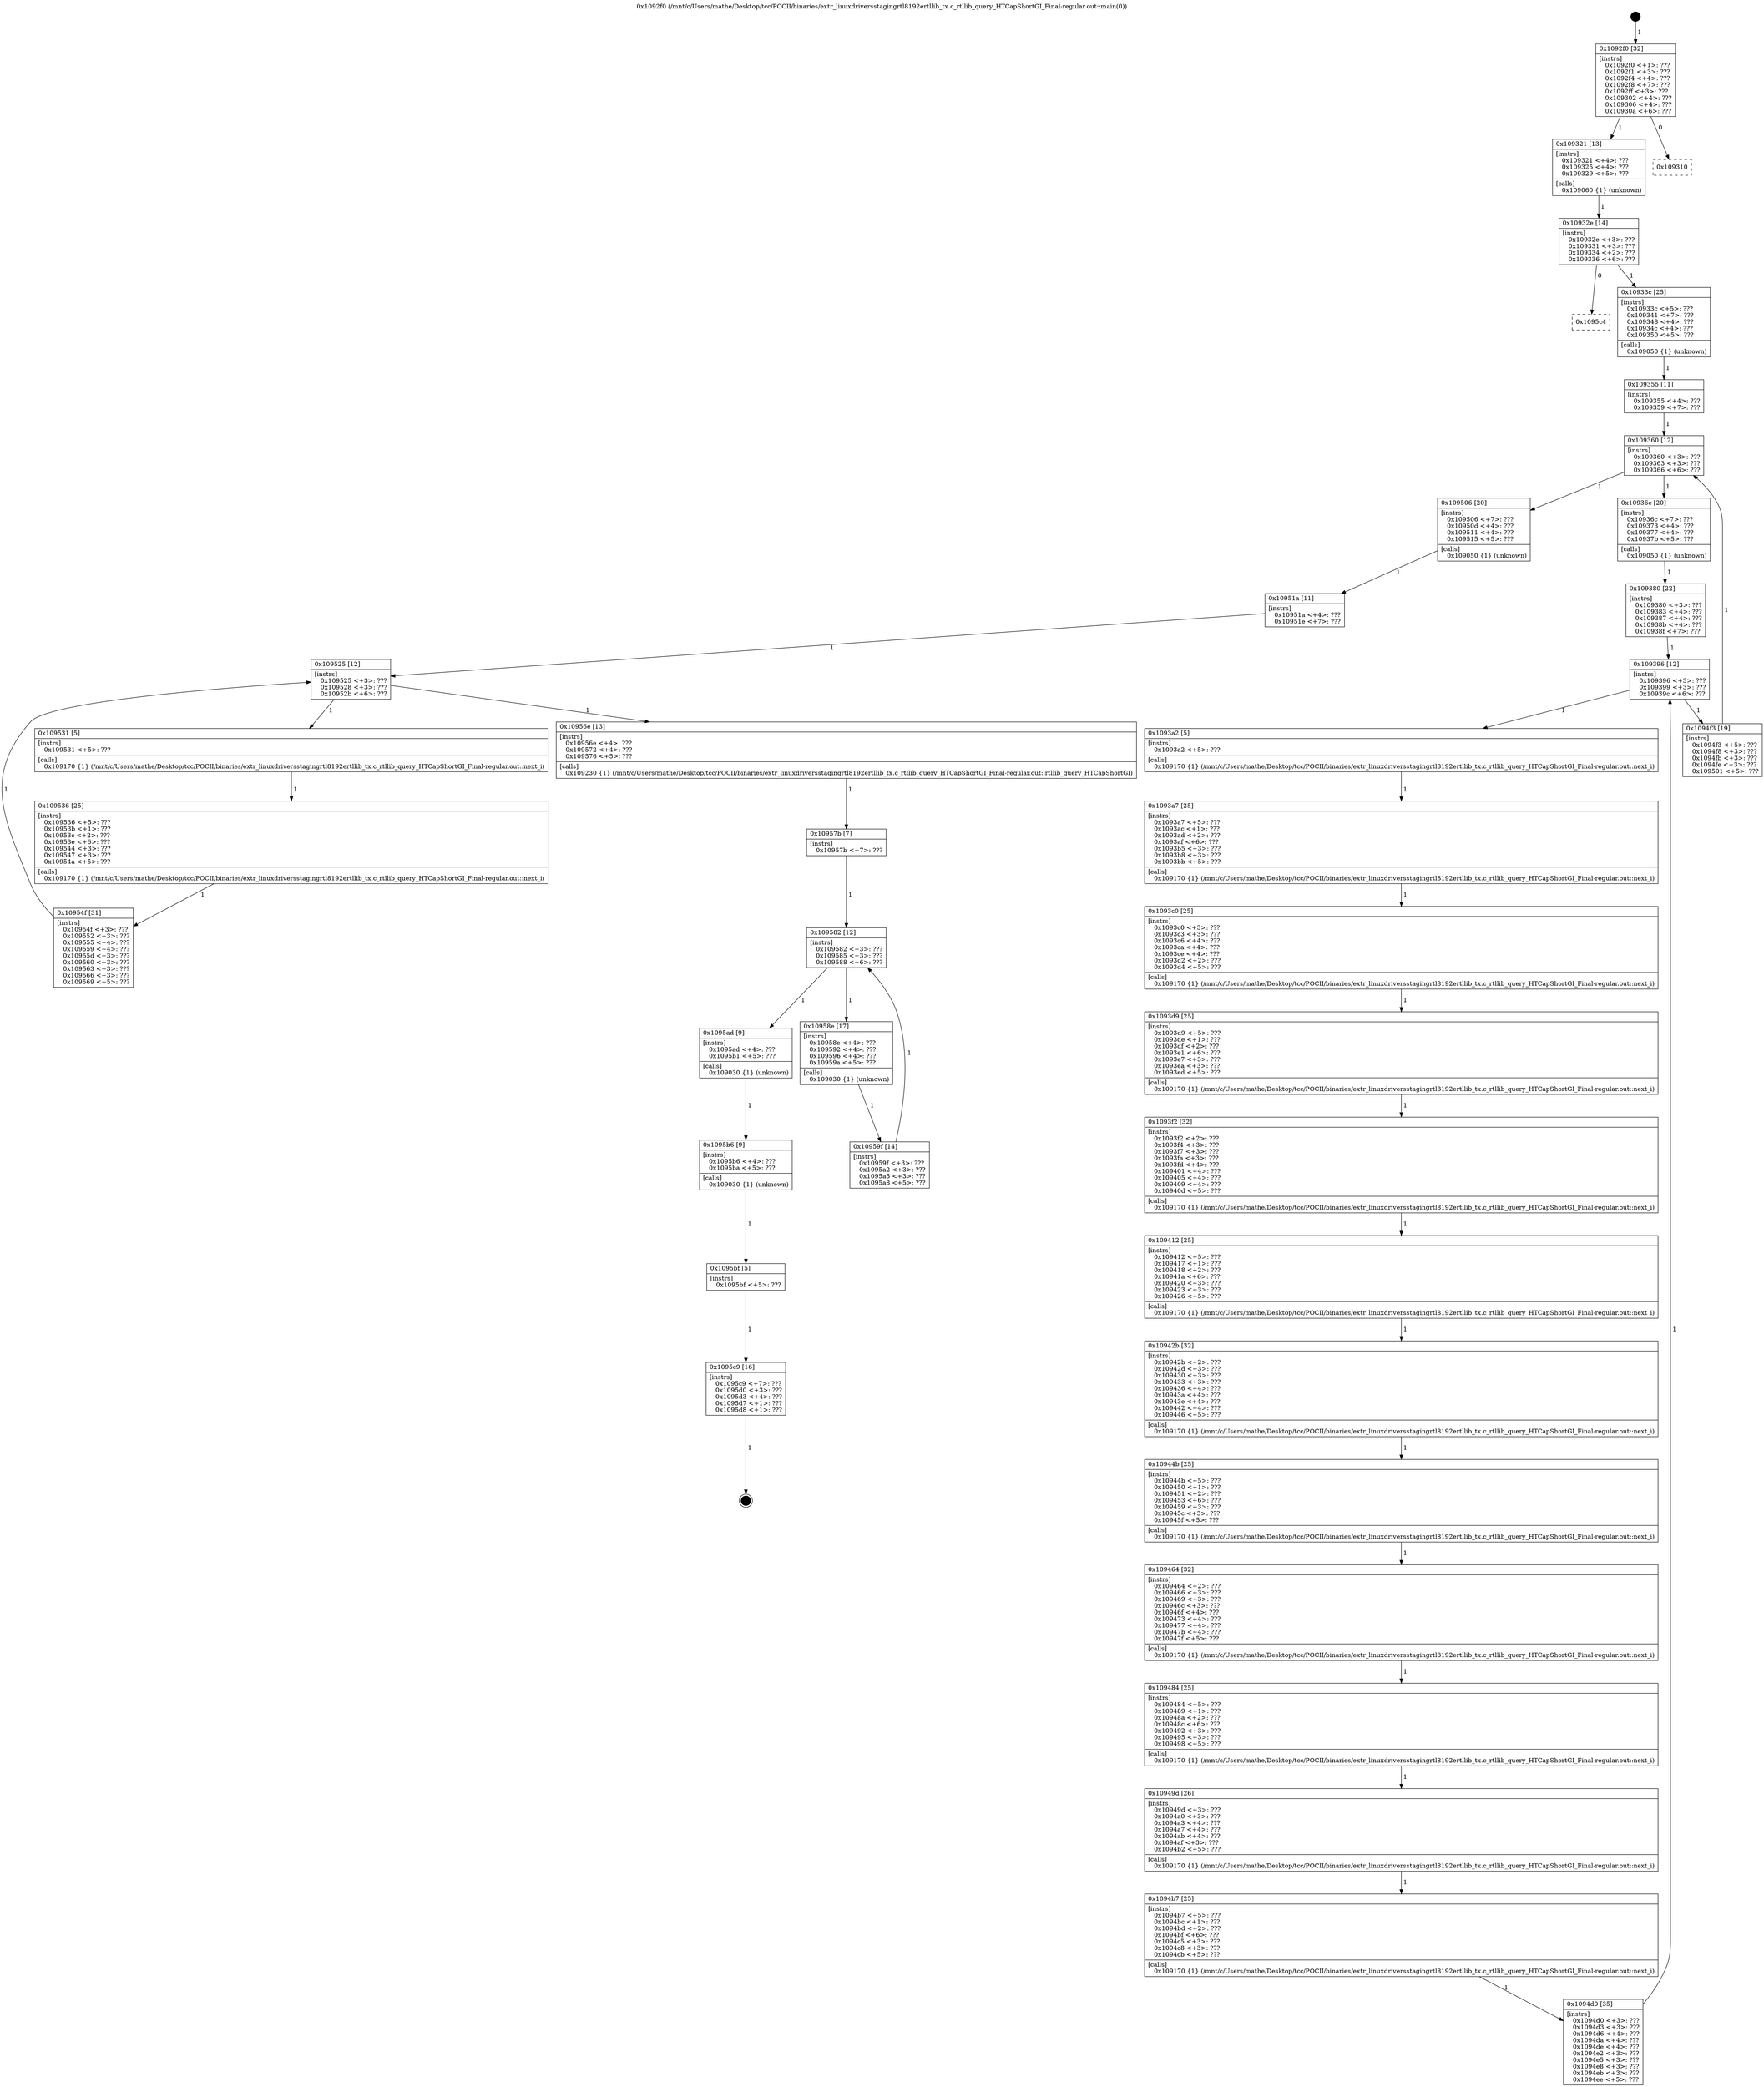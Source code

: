 digraph "0x1092f0" {
  label = "0x1092f0 (/mnt/c/Users/mathe/Desktop/tcc/POCII/binaries/extr_linuxdriversstagingrtl8192ertllib_tx.c_rtllib_query_HTCapShortGI_Final-regular.out::main(0))"
  labelloc = "t"
  node[shape=record]

  Entry [label="",width=0.3,height=0.3,shape=circle,fillcolor=black,style=filled]
  "0x1092f0" [label="{
     0x1092f0 [32]\l
     | [instrs]\l
     &nbsp;&nbsp;0x1092f0 \<+1\>: ???\l
     &nbsp;&nbsp;0x1092f1 \<+3\>: ???\l
     &nbsp;&nbsp;0x1092f4 \<+4\>: ???\l
     &nbsp;&nbsp;0x1092f8 \<+7\>: ???\l
     &nbsp;&nbsp;0x1092ff \<+3\>: ???\l
     &nbsp;&nbsp;0x109302 \<+4\>: ???\l
     &nbsp;&nbsp;0x109306 \<+4\>: ???\l
     &nbsp;&nbsp;0x10930a \<+6\>: ???\l
  }"]
  "0x109321" [label="{
     0x109321 [13]\l
     | [instrs]\l
     &nbsp;&nbsp;0x109321 \<+4\>: ???\l
     &nbsp;&nbsp;0x109325 \<+4\>: ???\l
     &nbsp;&nbsp;0x109329 \<+5\>: ???\l
     | [calls]\l
     &nbsp;&nbsp;0x109060 \{1\} (unknown)\l
  }"]
  "0x109310" [label="{
     0x109310\l
  }", style=dashed]
  "0x10932e" [label="{
     0x10932e [14]\l
     | [instrs]\l
     &nbsp;&nbsp;0x10932e \<+3\>: ???\l
     &nbsp;&nbsp;0x109331 \<+3\>: ???\l
     &nbsp;&nbsp;0x109334 \<+2\>: ???\l
     &nbsp;&nbsp;0x109336 \<+6\>: ???\l
  }"]
  "0x1095c4" [label="{
     0x1095c4\l
  }", style=dashed]
  "0x10933c" [label="{
     0x10933c [25]\l
     | [instrs]\l
     &nbsp;&nbsp;0x10933c \<+5\>: ???\l
     &nbsp;&nbsp;0x109341 \<+7\>: ???\l
     &nbsp;&nbsp;0x109348 \<+4\>: ???\l
     &nbsp;&nbsp;0x10934c \<+4\>: ???\l
     &nbsp;&nbsp;0x109350 \<+5\>: ???\l
     | [calls]\l
     &nbsp;&nbsp;0x109050 \{1\} (unknown)\l
  }"]
  Exit [label="",width=0.3,height=0.3,shape=circle,fillcolor=black,style=filled,peripheries=2]
  "0x109360" [label="{
     0x109360 [12]\l
     | [instrs]\l
     &nbsp;&nbsp;0x109360 \<+3\>: ???\l
     &nbsp;&nbsp;0x109363 \<+3\>: ???\l
     &nbsp;&nbsp;0x109366 \<+6\>: ???\l
  }"]
  "0x109506" [label="{
     0x109506 [20]\l
     | [instrs]\l
     &nbsp;&nbsp;0x109506 \<+7\>: ???\l
     &nbsp;&nbsp;0x10950d \<+4\>: ???\l
     &nbsp;&nbsp;0x109511 \<+4\>: ???\l
     &nbsp;&nbsp;0x109515 \<+5\>: ???\l
     | [calls]\l
     &nbsp;&nbsp;0x109050 \{1\} (unknown)\l
  }"]
  "0x10936c" [label="{
     0x10936c [20]\l
     | [instrs]\l
     &nbsp;&nbsp;0x10936c \<+7\>: ???\l
     &nbsp;&nbsp;0x109373 \<+4\>: ???\l
     &nbsp;&nbsp;0x109377 \<+4\>: ???\l
     &nbsp;&nbsp;0x10937b \<+5\>: ???\l
     | [calls]\l
     &nbsp;&nbsp;0x109050 \{1\} (unknown)\l
  }"]
  "0x109396" [label="{
     0x109396 [12]\l
     | [instrs]\l
     &nbsp;&nbsp;0x109396 \<+3\>: ???\l
     &nbsp;&nbsp;0x109399 \<+3\>: ???\l
     &nbsp;&nbsp;0x10939c \<+6\>: ???\l
  }"]
  "0x1094f3" [label="{
     0x1094f3 [19]\l
     | [instrs]\l
     &nbsp;&nbsp;0x1094f3 \<+5\>: ???\l
     &nbsp;&nbsp;0x1094f8 \<+3\>: ???\l
     &nbsp;&nbsp;0x1094fb \<+3\>: ???\l
     &nbsp;&nbsp;0x1094fe \<+3\>: ???\l
     &nbsp;&nbsp;0x109501 \<+5\>: ???\l
  }"]
  "0x1093a2" [label="{
     0x1093a2 [5]\l
     | [instrs]\l
     &nbsp;&nbsp;0x1093a2 \<+5\>: ???\l
     | [calls]\l
     &nbsp;&nbsp;0x109170 \{1\} (/mnt/c/Users/mathe/Desktop/tcc/POCII/binaries/extr_linuxdriversstagingrtl8192ertllib_tx.c_rtllib_query_HTCapShortGI_Final-regular.out::next_i)\l
  }"]
  "0x1093a7" [label="{
     0x1093a7 [25]\l
     | [instrs]\l
     &nbsp;&nbsp;0x1093a7 \<+5\>: ???\l
     &nbsp;&nbsp;0x1093ac \<+1\>: ???\l
     &nbsp;&nbsp;0x1093ad \<+2\>: ???\l
     &nbsp;&nbsp;0x1093af \<+6\>: ???\l
     &nbsp;&nbsp;0x1093b5 \<+3\>: ???\l
     &nbsp;&nbsp;0x1093b8 \<+3\>: ???\l
     &nbsp;&nbsp;0x1093bb \<+5\>: ???\l
     | [calls]\l
     &nbsp;&nbsp;0x109170 \{1\} (/mnt/c/Users/mathe/Desktop/tcc/POCII/binaries/extr_linuxdriversstagingrtl8192ertllib_tx.c_rtllib_query_HTCapShortGI_Final-regular.out::next_i)\l
  }"]
  "0x1093c0" [label="{
     0x1093c0 [25]\l
     | [instrs]\l
     &nbsp;&nbsp;0x1093c0 \<+3\>: ???\l
     &nbsp;&nbsp;0x1093c3 \<+3\>: ???\l
     &nbsp;&nbsp;0x1093c6 \<+4\>: ???\l
     &nbsp;&nbsp;0x1093ca \<+4\>: ???\l
     &nbsp;&nbsp;0x1093ce \<+4\>: ???\l
     &nbsp;&nbsp;0x1093d2 \<+2\>: ???\l
     &nbsp;&nbsp;0x1093d4 \<+5\>: ???\l
     | [calls]\l
     &nbsp;&nbsp;0x109170 \{1\} (/mnt/c/Users/mathe/Desktop/tcc/POCII/binaries/extr_linuxdriversstagingrtl8192ertllib_tx.c_rtllib_query_HTCapShortGI_Final-regular.out::next_i)\l
  }"]
  "0x1093d9" [label="{
     0x1093d9 [25]\l
     | [instrs]\l
     &nbsp;&nbsp;0x1093d9 \<+5\>: ???\l
     &nbsp;&nbsp;0x1093de \<+1\>: ???\l
     &nbsp;&nbsp;0x1093df \<+2\>: ???\l
     &nbsp;&nbsp;0x1093e1 \<+6\>: ???\l
     &nbsp;&nbsp;0x1093e7 \<+3\>: ???\l
     &nbsp;&nbsp;0x1093ea \<+3\>: ???\l
     &nbsp;&nbsp;0x1093ed \<+5\>: ???\l
     | [calls]\l
     &nbsp;&nbsp;0x109170 \{1\} (/mnt/c/Users/mathe/Desktop/tcc/POCII/binaries/extr_linuxdriversstagingrtl8192ertllib_tx.c_rtllib_query_HTCapShortGI_Final-regular.out::next_i)\l
  }"]
  "0x1093f2" [label="{
     0x1093f2 [32]\l
     | [instrs]\l
     &nbsp;&nbsp;0x1093f2 \<+2\>: ???\l
     &nbsp;&nbsp;0x1093f4 \<+3\>: ???\l
     &nbsp;&nbsp;0x1093f7 \<+3\>: ???\l
     &nbsp;&nbsp;0x1093fa \<+3\>: ???\l
     &nbsp;&nbsp;0x1093fd \<+4\>: ???\l
     &nbsp;&nbsp;0x109401 \<+4\>: ???\l
     &nbsp;&nbsp;0x109405 \<+4\>: ???\l
     &nbsp;&nbsp;0x109409 \<+4\>: ???\l
     &nbsp;&nbsp;0x10940d \<+5\>: ???\l
     | [calls]\l
     &nbsp;&nbsp;0x109170 \{1\} (/mnt/c/Users/mathe/Desktop/tcc/POCII/binaries/extr_linuxdriversstagingrtl8192ertllib_tx.c_rtllib_query_HTCapShortGI_Final-regular.out::next_i)\l
  }"]
  "0x109412" [label="{
     0x109412 [25]\l
     | [instrs]\l
     &nbsp;&nbsp;0x109412 \<+5\>: ???\l
     &nbsp;&nbsp;0x109417 \<+1\>: ???\l
     &nbsp;&nbsp;0x109418 \<+2\>: ???\l
     &nbsp;&nbsp;0x10941a \<+6\>: ???\l
     &nbsp;&nbsp;0x109420 \<+3\>: ???\l
     &nbsp;&nbsp;0x109423 \<+3\>: ???\l
     &nbsp;&nbsp;0x109426 \<+5\>: ???\l
     | [calls]\l
     &nbsp;&nbsp;0x109170 \{1\} (/mnt/c/Users/mathe/Desktop/tcc/POCII/binaries/extr_linuxdriversstagingrtl8192ertllib_tx.c_rtllib_query_HTCapShortGI_Final-regular.out::next_i)\l
  }"]
  "0x10942b" [label="{
     0x10942b [32]\l
     | [instrs]\l
     &nbsp;&nbsp;0x10942b \<+2\>: ???\l
     &nbsp;&nbsp;0x10942d \<+3\>: ???\l
     &nbsp;&nbsp;0x109430 \<+3\>: ???\l
     &nbsp;&nbsp;0x109433 \<+3\>: ???\l
     &nbsp;&nbsp;0x109436 \<+4\>: ???\l
     &nbsp;&nbsp;0x10943a \<+4\>: ???\l
     &nbsp;&nbsp;0x10943e \<+4\>: ???\l
     &nbsp;&nbsp;0x109442 \<+4\>: ???\l
     &nbsp;&nbsp;0x109446 \<+5\>: ???\l
     | [calls]\l
     &nbsp;&nbsp;0x109170 \{1\} (/mnt/c/Users/mathe/Desktop/tcc/POCII/binaries/extr_linuxdriversstagingrtl8192ertllib_tx.c_rtllib_query_HTCapShortGI_Final-regular.out::next_i)\l
  }"]
  "0x10944b" [label="{
     0x10944b [25]\l
     | [instrs]\l
     &nbsp;&nbsp;0x10944b \<+5\>: ???\l
     &nbsp;&nbsp;0x109450 \<+1\>: ???\l
     &nbsp;&nbsp;0x109451 \<+2\>: ???\l
     &nbsp;&nbsp;0x109453 \<+6\>: ???\l
     &nbsp;&nbsp;0x109459 \<+3\>: ???\l
     &nbsp;&nbsp;0x10945c \<+3\>: ???\l
     &nbsp;&nbsp;0x10945f \<+5\>: ???\l
     | [calls]\l
     &nbsp;&nbsp;0x109170 \{1\} (/mnt/c/Users/mathe/Desktop/tcc/POCII/binaries/extr_linuxdriversstagingrtl8192ertllib_tx.c_rtllib_query_HTCapShortGI_Final-regular.out::next_i)\l
  }"]
  "0x109464" [label="{
     0x109464 [32]\l
     | [instrs]\l
     &nbsp;&nbsp;0x109464 \<+2\>: ???\l
     &nbsp;&nbsp;0x109466 \<+3\>: ???\l
     &nbsp;&nbsp;0x109469 \<+3\>: ???\l
     &nbsp;&nbsp;0x10946c \<+3\>: ???\l
     &nbsp;&nbsp;0x10946f \<+4\>: ???\l
     &nbsp;&nbsp;0x109473 \<+4\>: ???\l
     &nbsp;&nbsp;0x109477 \<+4\>: ???\l
     &nbsp;&nbsp;0x10947b \<+4\>: ???\l
     &nbsp;&nbsp;0x10947f \<+5\>: ???\l
     | [calls]\l
     &nbsp;&nbsp;0x109170 \{1\} (/mnt/c/Users/mathe/Desktop/tcc/POCII/binaries/extr_linuxdriversstagingrtl8192ertllib_tx.c_rtllib_query_HTCapShortGI_Final-regular.out::next_i)\l
  }"]
  "0x109484" [label="{
     0x109484 [25]\l
     | [instrs]\l
     &nbsp;&nbsp;0x109484 \<+5\>: ???\l
     &nbsp;&nbsp;0x109489 \<+1\>: ???\l
     &nbsp;&nbsp;0x10948a \<+2\>: ???\l
     &nbsp;&nbsp;0x10948c \<+6\>: ???\l
     &nbsp;&nbsp;0x109492 \<+3\>: ???\l
     &nbsp;&nbsp;0x109495 \<+3\>: ???\l
     &nbsp;&nbsp;0x109498 \<+5\>: ???\l
     | [calls]\l
     &nbsp;&nbsp;0x109170 \{1\} (/mnt/c/Users/mathe/Desktop/tcc/POCII/binaries/extr_linuxdriversstagingrtl8192ertllib_tx.c_rtllib_query_HTCapShortGI_Final-regular.out::next_i)\l
  }"]
  "0x10949d" [label="{
     0x10949d [26]\l
     | [instrs]\l
     &nbsp;&nbsp;0x10949d \<+3\>: ???\l
     &nbsp;&nbsp;0x1094a0 \<+3\>: ???\l
     &nbsp;&nbsp;0x1094a3 \<+4\>: ???\l
     &nbsp;&nbsp;0x1094a7 \<+4\>: ???\l
     &nbsp;&nbsp;0x1094ab \<+4\>: ???\l
     &nbsp;&nbsp;0x1094af \<+3\>: ???\l
     &nbsp;&nbsp;0x1094b2 \<+5\>: ???\l
     | [calls]\l
     &nbsp;&nbsp;0x109170 \{1\} (/mnt/c/Users/mathe/Desktop/tcc/POCII/binaries/extr_linuxdriversstagingrtl8192ertllib_tx.c_rtllib_query_HTCapShortGI_Final-regular.out::next_i)\l
  }"]
  "0x1094b7" [label="{
     0x1094b7 [25]\l
     | [instrs]\l
     &nbsp;&nbsp;0x1094b7 \<+5\>: ???\l
     &nbsp;&nbsp;0x1094bc \<+1\>: ???\l
     &nbsp;&nbsp;0x1094bd \<+2\>: ???\l
     &nbsp;&nbsp;0x1094bf \<+6\>: ???\l
     &nbsp;&nbsp;0x1094c5 \<+3\>: ???\l
     &nbsp;&nbsp;0x1094c8 \<+3\>: ???\l
     &nbsp;&nbsp;0x1094cb \<+5\>: ???\l
     | [calls]\l
     &nbsp;&nbsp;0x109170 \{1\} (/mnt/c/Users/mathe/Desktop/tcc/POCII/binaries/extr_linuxdriversstagingrtl8192ertllib_tx.c_rtllib_query_HTCapShortGI_Final-regular.out::next_i)\l
  }"]
  "0x1094d0" [label="{
     0x1094d0 [35]\l
     | [instrs]\l
     &nbsp;&nbsp;0x1094d0 \<+3\>: ???\l
     &nbsp;&nbsp;0x1094d3 \<+3\>: ???\l
     &nbsp;&nbsp;0x1094d6 \<+4\>: ???\l
     &nbsp;&nbsp;0x1094da \<+4\>: ???\l
     &nbsp;&nbsp;0x1094de \<+4\>: ???\l
     &nbsp;&nbsp;0x1094e2 \<+3\>: ???\l
     &nbsp;&nbsp;0x1094e5 \<+3\>: ???\l
     &nbsp;&nbsp;0x1094e8 \<+3\>: ???\l
     &nbsp;&nbsp;0x1094eb \<+3\>: ???\l
     &nbsp;&nbsp;0x1094ee \<+5\>: ???\l
  }"]
  "0x109380" [label="{
     0x109380 [22]\l
     | [instrs]\l
     &nbsp;&nbsp;0x109380 \<+3\>: ???\l
     &nbsp;&nbsp;0x109383 \<+4\>: ???\l
     &nbsp;&nbsp;0x109387 \<+4\>: ???\l
     &nbsp;&nbsp;0x10938b \<+4\>: ???\l
     &nbsp;&nbsp;0x10938f \<+7\>: ???\l
  }"]
  "0x1095c9" [label="{
     0x1095c9 [16]\l
     | [instrs]\l
     &nbsp;&nbsp;0x1095c9 \<+7\>: ???\l
     &nbsp;&nbsp;0x1095d0 \<+3\>: ???\l
     &nbsp;&nbsp;0x1095d3 \<+4\>: ???\l
     &nbsp;&nbsp;0x1095d7 \<+1\>: ???\l
     &nbsp;&nbsp;0x1095d8 \<+1\>: ???\l
  }"]
  "0x109355" [label="{
     0x109355 [11]\l
     | [instrs]\l
     &nbsp;&nbsp;0x109355 \<+4\>: ???\l
     &nbsp;&nbsp;0x109359 \<+7\>: ???\l
  }"]
  "0x109525" [label="{
     0x109525 [12]\l
     | [instrs]\l
     &nbsp;&nbsp;0x109525 \<+3\>: ???\l
     &nbsp;&nbsp;0x109528 \<+3\>: ???\l
     &nbsp;&nbsp;0x10952b \<+6\>: ???\l
  }"]
  "0x10956e" [label="{
     0x10956e [13]\l
     | [instrs]\l
     &nbsp;&nbsp;0x10956e \<+4\>: ???\l
     &nbsp;&nbsp;0x109572 \<+4\>: ???\l
     &nbsp;&nbsp;0x109576 \<+5\>: ???\l
     | [calls]\l
     &nbsp;&nbsp;0x109230 \{1\} (/mnt/c/Users/mathe/Desktop/tcc/POCII/binaries/extr_linuxdriversstagingrtl8192ertllib_tx.c_rtllib_query_HTCapShortGI_Final-regular.out::rtllib_query_HTCapShortGI)\l
  }"]
  "0x109531" [label="{
     0x109531 [5]\l
     | [instrs]\l
     &nbsp;&nbsp;0x109531 \<+5\>: ???\l
     | [calls]\l
     &nbsp;&nbsp;0x109170 \{1\} (/mnt/c/Users/mathe/Desktop/tcc/POCII/binaries/extr_linuxdriversstagingrtl8192ertllib_tx.c_rtllib_query_HTCapShortGI_Final-regular.out::next_i)\l
  }"]
  "0x109536" [label="{
     0x109536 [25]\l
     | [instrs]\l
     &nbsp;&nbsp;0x109536 \<+5\>: ???\l
     &nbsp;&nbsp;0x10953b \<+1\>: ???\l
     &nbsp;&nbsp;0x10953c \<+2\>: ???\l
     &nbsp;&nbsp;0x10953e \<+6\>: ???\l
     &nbsp;&nbsp;0x109544 \<+3\>: ???\l
     &nbsp;&nbsp;0x109547 \<+3\>: ???\l
     &nbsp;&nbsp;0x10954a \<+5\>: ???\l
     | [calls]\l
     &nbsp;&nbsp;0x109170 \{1\} (/mnt/c/Users/mathe/Desktop/tcc/POCII/binaries/extr_linuxdriversstagingrtl8192ertllib_tx.c_rtllib_query_HTCapShortGI_Final-regular.out::next_i)\l
  }"]
  "0x10954f" [label="{
     0x10954f [31]\l
     | [instrs]\l
     &nbsp;&nbsp;0x10954f \<+3\>: ???\l
     &nbsp;&nbsp;0x109552 \<+3\>: ???\l
     &nbsp;&nbsp;0x109555 \<+4\>: ???\l
     &nbsp;&nbsp;0x109559 \<+4\>: ???\l
     &nbsp;&nbsp;0x10955d \<+3\>: ???\l
     &nbsp;&nbsp;0x109560 \<+3\>: ???\l
     &nbsp;&nbsp;0x109563 \<+3\>: ???\l
     &nbsp;&nbsp;0x109566 \<+3\>: ???\l
     &nbsp;&nbsp;0x109569 \<+5\>: ???\l
  }"]
  "0x10951a" [label="{
     0x10951a [11]\l
     | [instrs]\l
     &nbsp;&nbsp;0x10951a \<+4\>: ???\l
     &nbsp;&nbsp;0x10951e \<+7\>: ???\l
  }"]
  "0x109582" [label="{
     0x109582 [12]\l
     | [instrs]\l
     &nbsp;&nbsp;0x109582 \<+3\>: ???\l
     &nbsp;&nbsp;0x109585 \<+3\>: ???\l
     &nbsp;&nbsp;0x109588 \<+6\>: ???\l
  }"]
  "0x1095ad" [label="{
     0x1095ad [9]\l
     | [instrs]\l
     &nbsp;&nbsp;0x1095ad \<+4\>: ???\l
     &nbsp;&nbsp;0x1095b1 \<+5\>: ???\l
     | [calls]\l
     &nbsp;&nbsp;0x109030 \{1\} (unknown)\l
  }"]
  "0x10958e" [label="{
     0x10958e [17]\l
     | [instrs]\l
     &nbsp;&nbsp;0x10958e \<+4\>: ???\l
     &nbsp;&nbsp;0x109592 \<+4\>: ???\l
     &nbsp;&nbsp;0x109596 \<+4\>: ???\l
     &nbsp;&nbsp;0x10959a \<+5\>: ???\l
     | [calls]\l
     &nbsp;&nbsp;0x109030 \{1\} (unknown)\l
  }"]
  "0x10959f" [label="{
     0x10959f [14]\l
     | [instrs]\l
     &nbsp;&nbsp;0x10959f \<+3\>: ???\l
     &nbsp;&nbsp;0x1095a2 \<+3\>: ???\l
     &nbsp;&nbsp;0x1095a5 \<+3\>: ???\l
     &nbsp;&nbsp;0x1095a8 \<+5\>: ???\l
  }"]
  "0x10957b" [label="{
     0x10957b [7]\l
     | [instrs]\l
     &nbsp;&nbsp;0x10957b \<+7\>: ???\l
  }"]
  "0x1095b6" [label="{
     0x1095b6 [9]\l
     | [instrs]\l
     &nbsp;&nbsp;0x1095b6 \<+4\>: ???\l
     &nbsp;&nbsp;0x1095ba \<+5\>: ???\l
     | [calls]\l
     &nbsp;&nbsp;0x109030 \{1\} (unknown)\l
  }"]
  "0x1095bf" [label="{
     0x1095bf [5]\l
     | [instrs]\l
     &nbsp;&nbsp;0x1095bf \<+5\>: ???\l
  }"]
  Entry -> "0x1092f0" [label=" 1"]
  "0x1092f0" -> "0x109321" [label=" 1"]
  "0x1092f0" -> "0x109310" [label=" 0"]
  "0x109321" -> "0x10932e" [label=" 1"]
  "0x10932e" -> "0x1095c4" [label=" 0"]
  "0x10932e" -> "0x10933c" [label=" 1"]
  "0x1095c9" -> Exit [label=" 1"]
  "0x10933c" -> "0x109355" [label=" 1"]
  "0x109360" -> "0x109506" [label=" 1"]
  "0x109360" -> "0x10936c" [label=" 1"]
  "0x10936c" -> "0x109380" [label=" 1"]
  "0x109396" -> "0x1094f3" [label=" 1"]
  "0x109396" -> "0x1093a2" [label=" 1"]
  "0x1093a2" -> "0x1093a7" [label=" 1"]
  "0x1093a7" -> "0x1093c0" [label=" 1"]
  "0x1093c0" -> "0x1093d9" [label=" 1"]
  "0x1093d9" -> "0x1093f2" [label=" 1"]
  "0x1093f2" -> "0x109412" [label=" 1"]
  "0x109412" -> "0x10942b" [label=" 1"]
  "0x10942b" -> "0x10944b" [label=" 1"]
  "0x10944b" -> "0x109464" [label=" 1"]
  "0x109464" -> "0x109484" [label=" 1"]
  "0x109484" -> "0x10949d" [label=" 1"]
  "0x10949d" -> "0x1094b7" [label=" 1"]
  "0x1094b7" -> "0x1094d0" [label=" 1"]
  "0x109380" -> "0x109396" [label=" 1"]
  "0x1094d0" -> "0x109396" [label=" 1"]
  "0x1095bf" -> "0x1095c9" [label=" 1"]
  "0x109355" -> "0x109360" [label=" 1"]
  "0x1094f3" -> "0x109360" [label=" 1"]
  "0x109506" -> "0x10951a" [label=" 1"]
  "0x109525" -> "0x10956e" [label=" 1"]
  "0x109525" -> "0x109531" [label=" 1"]
  "0x109531" -> "0x109536" [label=" 1"]
  "0x109536" -> "0x10954f" [label=" 1"]
  "0x10951a" -> "0x109525" [label=" 1"]
  "0x10954f" -> "0x109525" [label=" 1"]
  "0x10956e" -> "0x10957b" [label=" 1"]
  "0x109582" -> "0x1095ad" [label=" 1"]
  "0x109582" -> "0x10958e" [label=" 1"]
  "0x10958e" -> "0x10959f" [label=" 1"]
  "0x10957b" -> "0x109582" [label=" 1"]
  "0x10959f" -> "0x109582" [label=" 1"]
  "0x1095ad" -> "0x1095b6" [label=" 1"]
  "0x1095b6" -> "0x1095bf" [label=" 1"]
}
